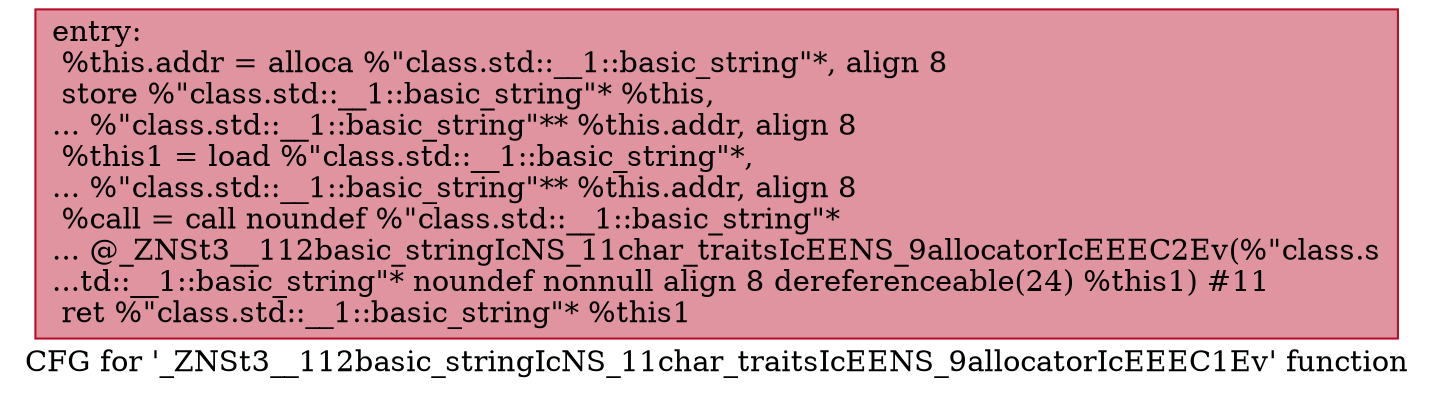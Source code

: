 digraph "CFG for '_ZNSt3__112basic_stringIcNS_11char_traitsIcEENS_9allocatorIcEEEC1Ev' function" {
	label="CFG for '_ZNSt3__112basic_stringIcNS_11char_traitsIcEENS_9allocatorIcEEEC1Ev' function";

	Node0x600003e7a980 [shape=record,color="#b70d28ff", style=filled, fillcolor="#b70d2870",label="{entry:\l  %this.addr = alloca %\"class.std::__1::basic_string\"*, align 8\l  store %\"class.std::__1::basic_string\"* %this,\l... %\"class.std::__1::basic_string\"** %this.addr, align 8\l  %this1 = load %\"class.std::__1::basic_string\"*,\l... %\"class.std::__1::basic_string\"** %this.addr, align 8\l  %call = call noundef %\"class.std::__1::basic_string\"*\l... @_ZNSt3__112basic_stringIcNS_11char_traitsIcEENS_9allocatorIcEEEC2Ev(%\"class.s\l...td::__1::basic_string\"* noundef nonnull align 8 dereferenceable(24) %this1) #11\l  ret %\"class.std::__1::basic_string\"* %this1\l}"];
}
